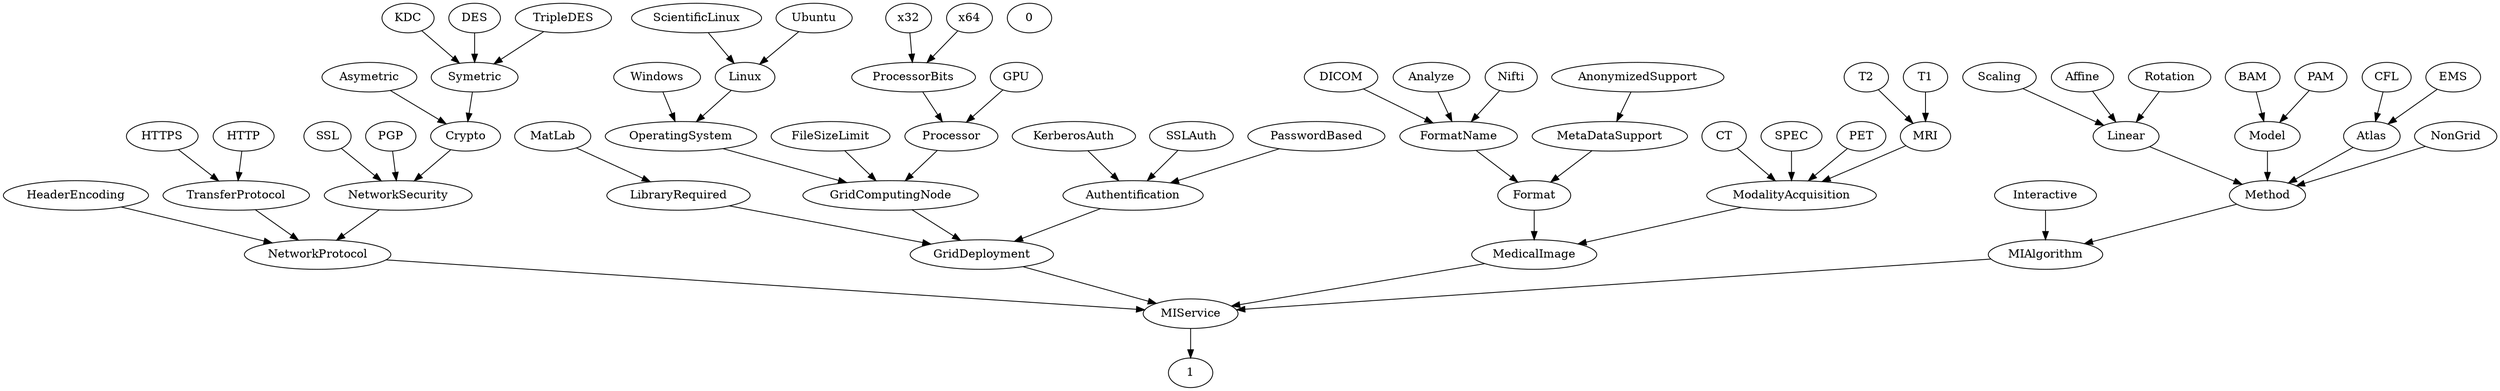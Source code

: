 digraph G {
  Nifti;
  Windows;
  Crypto;
  EMS;
  Linux;
  T2;
  ProcessorBits;
  Symetric;
  NetworkProtocol;
  x64;
  Asymetric;
  HTTP;
  PasswordBased;
  Atlas;
  Format;
  1;
  PET;
  Affine;
  T1;
  Ubuntu;
  MetaDataSupport;
  MedicalImage;
  PAM;
  MIService;
  NonGrid;
  Interactive;
  TripleDES;
  Authentification;
  GridDeployment;
  KDC;
  NetworkSecurity;
  Method;
  FormatName;
  MRI;
  HTTPS;
  x32;
  OperatingSystem;
  HeaderEncoding;
  SSL;
  0;
  CT;
  KerberosAuth;
  Linear;
  Rotation;
  PGP;
  DICOM;
  SSLAuth;
  DES;
  Model;
  Scaling;
  GPU;
  LibraryRequired;
  MatLab;
  SPEC;
  FileSizeLimit;
  MIAlgorithm;
  GridComputingNode;
  AnonymizedSupport;
  ModalityAcquisition;
  CFL;
  ScientificLinux;
  Analyze;
  Processor;
  BAM;
  TransferProtocol;
  ProcessorBits -> Processor;
  Interactive -> MIAlgorithm;
  Method -> MIAlgorithm;
  Scaling -> Linear;
  Format -> MedicalImage;
  NetworkProtocol -> MIService;
  CFL -> Atlas;
  PGP -> NetworkSecurity;
  KerberosAuth -> Authentification;
  Linux -> OperatingSystem;
  HTTP -> TransferProtocol;
  PasswordBased -> Authentification;
  MRI -> ModalityAcquisition;
  EMS -> Atlas;
  T1 -> MRI;
  HTTPS -> TransferProtocol;
  GPU -> Processor;
  Asymetric -> Crypto;
  MIService -> 1;
  AnonymizedSupport -> MetaDataSupport;
  NonGrid -> Method;
  DICOM -> FormatName;
  ScientificLinux -> Linux;
  GridComputingNode -> GridDeployment;
  MatLab -> LibraryRequired;
  Symetric -> Crypto;
  Authentification -> GridDeployment;
  CT -> ModalityAcquisition;
  Rotation -> Linear;
  Nifti -> FormatName;
  PET -> ModalityAcquisition;
  x64 -> ProcessorBits;
  Model -> Method;
  FileSizeLimit -> GridComputingNode;
  x32 -> ProcessorBits;
  Processor -> GridComputingNode;
  Ubuntu -> Linux;
  SSL -> NetworkSecurity;
  BAM -> Model;
  TripleDES -> Symetric;
  MetaDataSupport -> Format;
  ModalityAcquisition -> MedicalImage;
  T2 -> MRI;
  SSLAuth -> Authentification;
  HeaderEncoding -> NetworkProtocol;
  Linear -> Method;
  Windows -> OperatingSystem;
  SPEC -> ModalityAcquisition;
  NetworkSecurity -> NetworkProtocol;
  Affine -> Linear;
  LibraryRequired -> GridDeployment;
  OperatingSystem -> GridComputingNode;
  GridDeployment -> MIService;
  KDC -> Symetric;
  Atlas -> Method;
  MedicalImage -> MIService;
  FormatName -> Format;
  TransferProtocol -> NetworkProtocol;
  PAM -> Model;
  DES -> Symetric;
  Crypto -> NetworkSecurity;
  MIAlgorithm -> MIService;
  Analyze -> FormatName;
}
